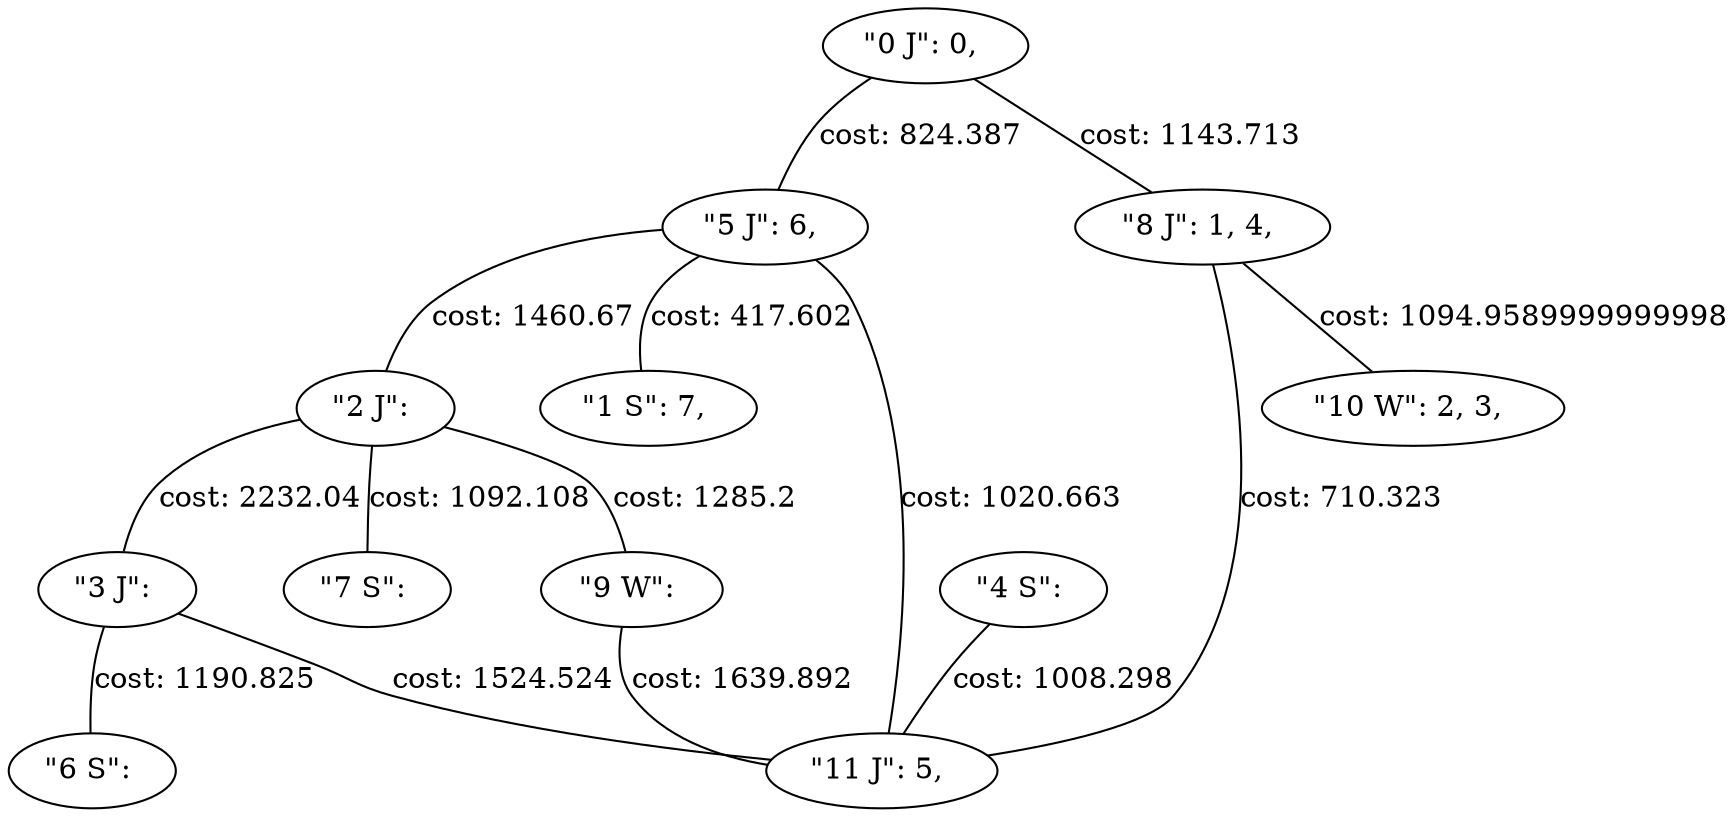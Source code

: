 strict graph  {
0 [label="\"0 J\": 0, ", type=0, supply=0, demand=0];
5 [label="\"5 J\": 6, ", type=1, supply=0, demand=0];
8 [label="\"8 J\": 1, 4, ", type=1, supply=0, demand=0];
1 [label="\"1 S\": 7, ", type=1, supply=0, demand=0];
2 [label="\"2 J\": ", type=1, supply=0, demand=0];
9 [label="\"9 W\": ", type=2, supply=50, demand=0];
3 [label="\"3 J\": ", type=0, supply=0, demand=0];
4 [label="\"4 S\": ", type=0, supply=0, demand=22];
11 [label="\"11 J\": 5, ", type=0, supply=0, demand=0];
6 [label="\"6 S\": ", type=0, supply=0, demand=23];
7 [label="\"7 S\": ", type=0, supply=0, demand=23];
10 [label="\"10 W\": 2, 3, ", type=2, supply=27, demand=0];
0 -- 5  [label="cost: 824.387", cost="824.387"];
0 -- 8  [label="cost: 1143.713", cost="1143.713"];
5 -- 1  [label="cost: 417.602", cost="417.602"];
5 -- 2  [label="cost: 1460.67", cost="1460.67"];
5 -- 11  [label="cost: 1020.663", cost="1020.663"];
8 -- 11  [label="cost: 710.323", cost="710.323"];
8 -- 10  [label="cost: 1094.9589999999998", cost="1094.9589999999998"];
2 -- 9  [label="cost: 1285.2", cost="1285.2"];
2 -- 3  [label="cost: 2232.04", cost="2232.04"];
2 -- 7  [label="cost: 1092.108", cost="1092.108"];
9 -- 11  [label="cost: 1639.892", cost="1639.892"];
3 -- 6  [label="cost: 1190.825", cost="1190.825"];
3 -- 11  [label="cost: 1524.524", cost="1524.524"];
4 -- 11  [label="cost: 1008.298", cost="1008.298"];
}
